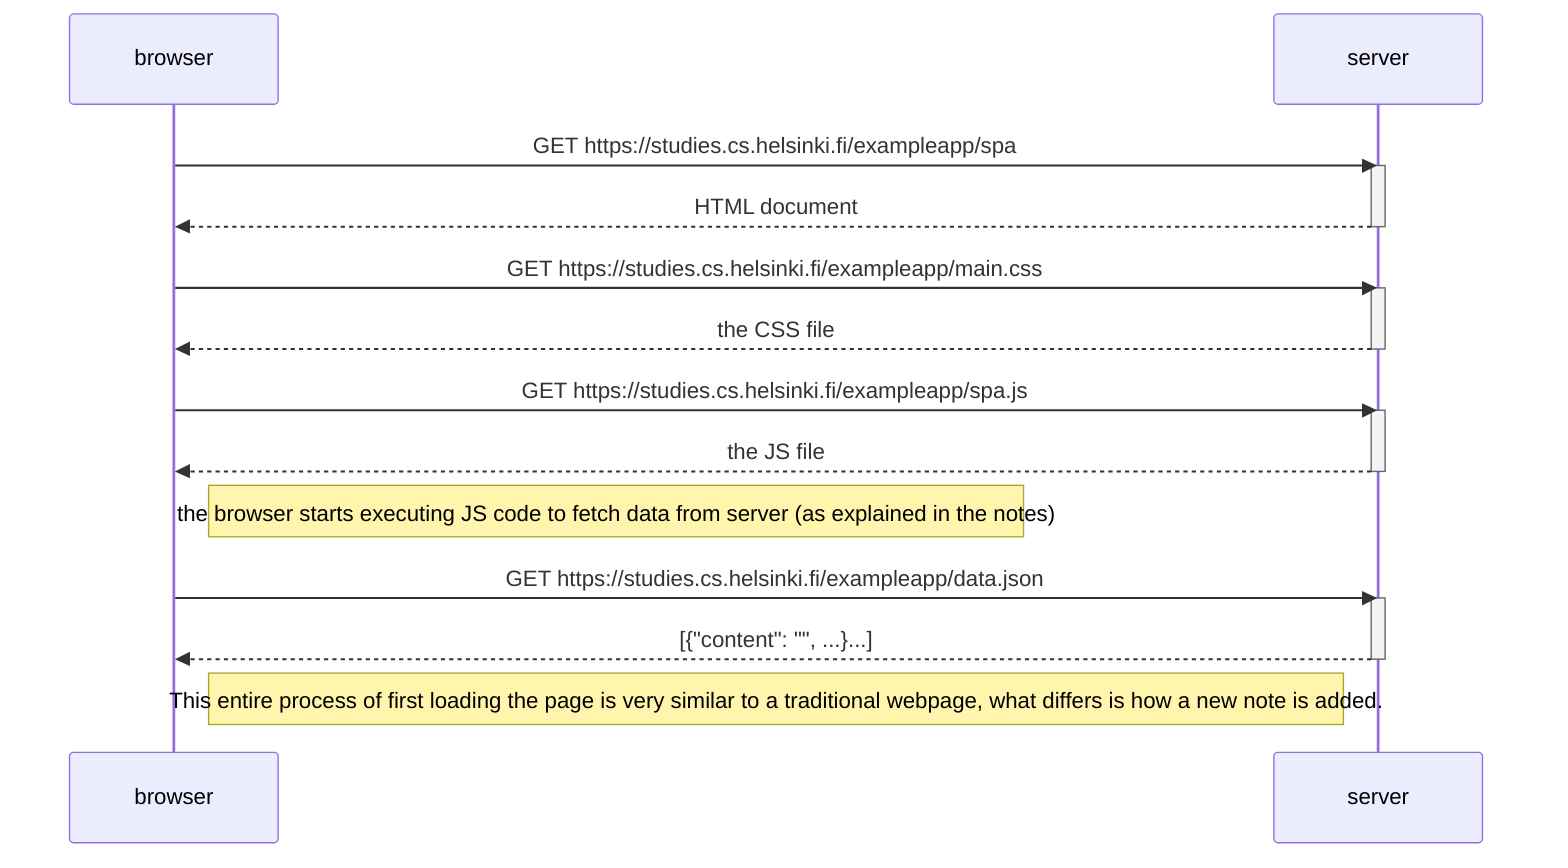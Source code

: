 sequenceDiagram
    participant browser
    participant server

    browser->>server: GET https://studies.cs.helsinki.fi/exampleapp/spa
    activate server
    server-->>browser: HTML document
    deactivate server

    browser->>server: GET https://studies.cs.helsinki.fi/exampleapp/main.css
    activate server
    server-->>browser: the CSS file
    deactivate server

    browser->>server: GET https://studies.cs.helsinki.fi/exampleapp/spa.js
    activate server
    server-->>browser: the JS file
    deactivate server

    Note right of browser: the browser starts executing JS code to fetch data from server (as explained in the notes)

    browser->>server: GET https://studies.cs.helsinki.fi/exampleapp/data.json
    activate server
    server-->>browser: [{"content": "", ...}...]
    deactivate server

    Note right of browser: This entire process of first loading the page is very similar to a traditional webpage, what differs is how a new note is added.